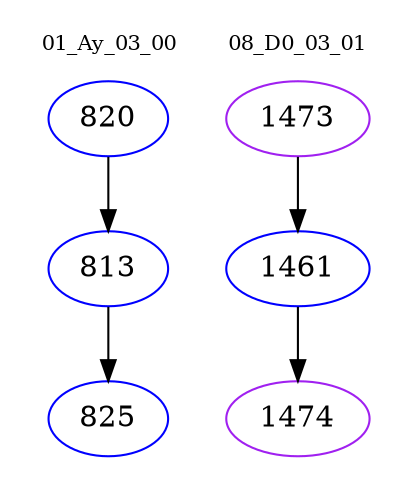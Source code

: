 digraph{
subgraph cluster_0 {
color = white
label = "01_Ay_03_00";
fontsize=10;
T0_820 [label="820", color="blue"]
T0_820 -> T0_813 [color="black"]
T0_813 [label="813", color="blue"]
T0_813 -> T0_825 [color="black"]
T0_825 [label="825", color="blue"]
}
subgraph cluster_1 {
color = white
label = "08_D0_03_01";
fontsize=10;
T1_1473 [label="1473", color="purple"]
T1_1473 -> T1_1461 [color="black"]
T1_1461 [label="1461", color="blue"]
T1_1461 -> T1_1474 [color="black"]
T1_1474 [label="1474", color="purple"]
}
}
